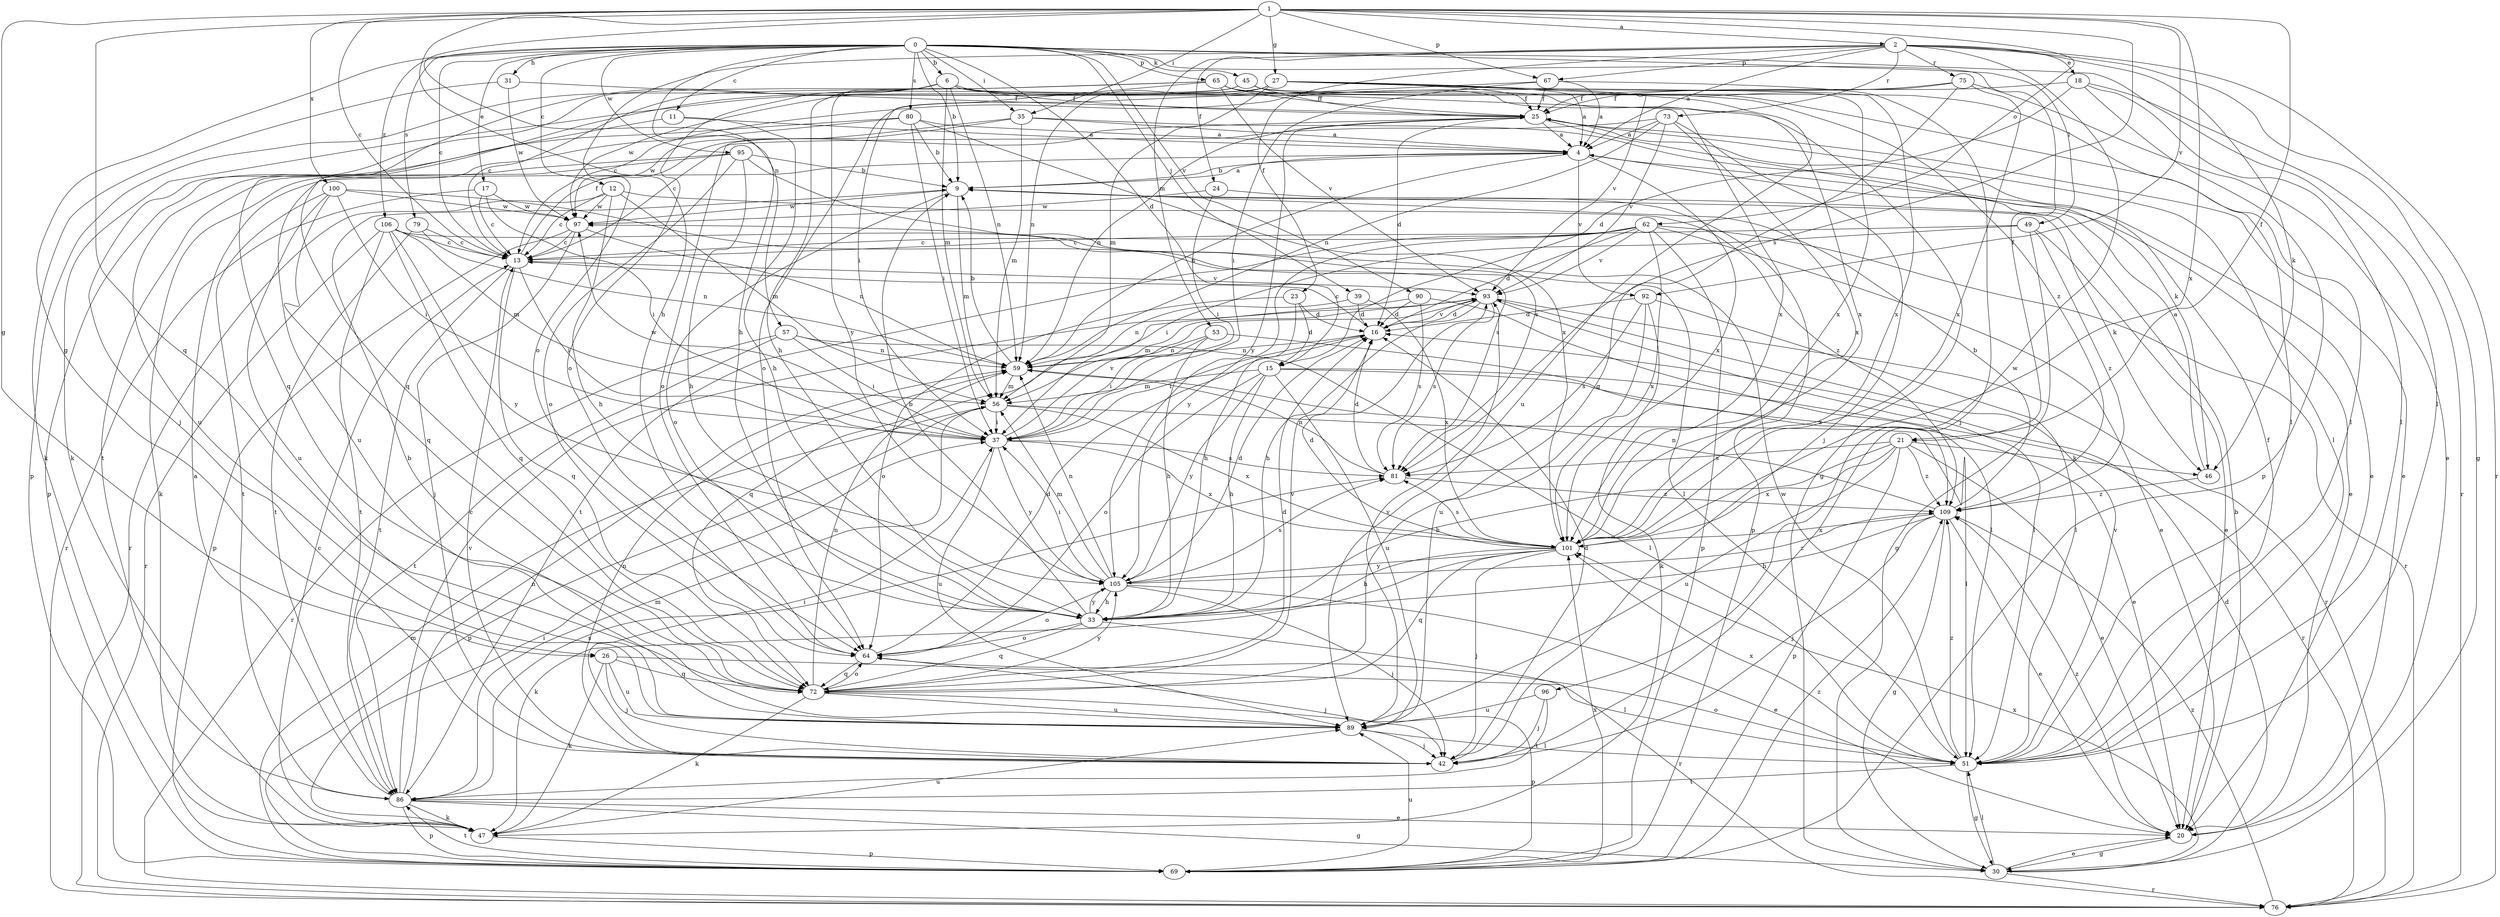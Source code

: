 strict digraph  {
0;
1;
2;
4;
6;
9;
11;
12;
13;
15;
16;
17;
18;
20;
21;
23;
24;
25;
26;
27;
30;
31;
33;
35;
37;
39;
42;
45;
46;
47;
49;
51;
53;
56;
57;
59;
62;
64;
65;
67;
69;
72;
73;
75;
76;
79;
80;
81;
86;
89;
90;
92;
93;
95;
96;
97;
100;
101;
105;
106;
109;
0 -> 6  [label=b];
0 -> 9  [label=b];
0 -> 11  [label=c];
0 -> 12  [label=c];
0 -> 13  [label=c];
0 -> 15  [label=d];
0 -> 17  [label=e];
0 -> 21  [label=f];
0 -> 26  [label=g];
0 -> 31  [label=h];
0 -> 33  [label=h];
0 -> 35  [label=i];
0 -> 39  [label=j];
0 -> 45  [label=k];
0 -> 49  [label=l];
0 -> 51  [label=l];
0 -> 65  [label=p];
0 -> 79  [label=s];
0 -> 80  [label=s];
0 -> 90  [label=v];
0 -> 95  [label=w];
0 -> 106  [label=z];
1 -> 2  [label=a];
1 -> 13  [label=c];
1 -> 21  [label=f];
1 -> 26  [label=g];
1 -> 27  [label=g];
1 -> 33  [label=h];
1 -> 35  [label=i];
1 -> 57  [label=n];
1 -> 62  [label=o];
1 -> 67  [label=p];
1 -> 72  [label=q];
1 -> 81  [label=s];
1 -> 92  [label=v];
1 -> 100  [label=x];
1 -> 101  [label=x];
2 -> 4  [label=a];
2 -> 18  [label=e];
2 -> 23  [label=f];
2 -> 24  [label=f];
2 -> 30  [label=g];
2 -> 46  [label=k];
2 -> 53  [label=m];
2 -> 64  [label=o];
2 -> 67  [label=p];
2 -> 73  [label=r];
2 -> 75  [label=r];
2 -> 76  [label=r];
2 -> 96  [label=w];
4 -> 9  [label=b];
4 -> 20  [label=e];
4 -> 59  [label=n];
4 -> 92  [label=v];
4 -> 101  [label=x];
6 -> 25  [label=f];
6 -> 30  [label=g];
6 -> 33  [label=h];
6 -> 56  [label=m];
6 -> 59  [label=n];
6 -> 69  [label=p];
6 -> 72  [label=q];
6 -> 101  [label=x];
6 -> 105  [label=y];
6 -> 109  [label=z];
9 -> 4  [label=a];
9 -> 46  [label=k];
9 -> 56  [label=m];
9 -> 64  [label=o];
9 -> 97  [label=w];
11 -> 4  [label=a];
11 -> 33  [label=h];
11 -> 89  [label=u];
12 -> 13  [label=c];
12 -> 33  [label=h];
12 -> 56  [label=m];
12 -> 76  [label=r];
12 -> 97  [label=w];
12 -> 109  [label=z];
13 -> 25  [label=f];
13 -> 37  [label=i];
13 -> 72  [label=q];
13 -> 86  [label=t];
13 -> 93  [label=v];
15 -> 20  [label=e];
15 -> 33  [label=h];
15 -> 56  [label=m];
15 -> 64  [label=o];
15 -> 76  [label=r];
15 -> 89  [label=u];
15 -> 105  [label=y];
16 -> 13  [label=c];
16 -> 37  [label=i];
16 -> 59  [label=n];
16 -> 93  [label=v];
17 -> 13  [label=c];
17 -> 37  [label=i];
17 -> 76  [label=r];
17 -> 97  [label=w];
18 -> 15  [label=d];
18 -> 25  [label=f];
18 -> 51  [label=l];
18 -> 69  [label=p];
18 -> 76  [label=r];
20 -> 9  [label=b];
20 -> 30  [label=g];
20 -> 109  [label=z];
21 -> 20  [label=e];
21 -> 33  [label=h];
21 -> 46  [label=k];
21 -> 69  [label=p];
21 -> 81  [label=s];
21 -> 89  [label=u];
21 -> 101  [label=x];
21 -> 109  [label=z];
23 -> 15  [label=d];
23 -> 16  [label=d];
23 -> 33  [label=h];
23 -> 64  [label=o];
24 -> 37  [label=i];
24 -> 69  [label=p];
24 -> 97  [label=w];
25 -> 4  [label=a];
25 -> 16  [label=d];
25 -> 20  [label=e];
25 -> 46  [label=k];
25 -> 51  [label=l];
25 -> 59  [label=n];
25 -> 105  [label=y];
26 -> 42  [label=j];
26 -> 47  [label=k];
26 -> 51  [label=l];
26 -> 72  [label=q];
26 -> 89  [label=u];
27 -> 4  [label=a];
27 -> 25  [label=f];
27 -> 47  [label=k];
27 -> 56  [label=m];
27 -> 59  [label=n];
27 -> 89  [label=u];
27 -> 93  [label=v];
27 -> 97  [label=w];
27 -> 101  [label=x];
30 -> 16  [label=d];
30 -> 20  [label=e];
30 -> 51  [label=l];
30 -> 76  [label=r];
30 -> 101  [label=x];
31 -> 25  [label=f];
31 -> 47  [label=k];
31 -> 97  [label=w];
33 -> 9  [label=b];
33 -> 64  [label=o];
33 -> 72  [label=q];
33 -> 76  [label=r];
33 -> 105  [label=y];
35 -> 4  [label=a];
35 -> 20  [label=e];
35 -> 56  [label=m];
35 -> 64  [label=o];
35 -> 97  [label=w];
37 -> 81  [label=s];
37 -> 89  [label=u];
37 -> 93  [label=v];
37 -> 97  [label=w];
37 -> 101  [label=x];
37 -> 105  [label=y];
39 -> 16  [label=d];
39 -> 59  [label=n];
39 -> 101  [label=x];
42 -> 13  [label=c];
42 -> 16  [label=d];
42 -> 37  [label=i];
42 -> 59  [label=n];
45 -> 25  [label=f];
45 -> 51  [label=l];
45 -> 64  [label=o];
45 -> 72  [label=q];
45 -> 101  [label=x];
46 -> 4  [label=a];
46 -> 109  [label=z];
47 -> 13  [label=c];
47 -> 37  [label=i];
47 -> 69  [label=p];
47 -> 89  [label=u];
49 -> 13  [label=c];
49 -> 20  [label=e];
49 -> 30  [label=g];
49 -> 37  [label=i];
49 -> 109  [label=z];
51 -> 25  [label=f];
51 -> 30  [label=g];
51 -> 64  [label=o];
51 -> 86  [label=t];
51 -> 93  [label=v];
51 -> 97  [label=w];
51 -> 101  [label=x];
51 -> 109  [label=z];
53 -> 33  [label=h];
53 -> 37  [label=i];
53 -> 59  [label=n];
53 -> 109  [label=z];
56 -> 37  [label=i];
56 -> 51  [label=l];
56 -> 69  [label=p];
56 -> 101  [label=x];
57 -> 37  [label=i];
57 -> 51  [label=l];
57 -> 59  [label=n];
57 -> 76  [label=r];
57 -> 86  [label=t];
59 -> 9  [label=b];
59 -> 56  [label=m];
62 -> 13  [label=c];
62 -> 16  [label=d];
62 -> 20  [label=e];
62 -> 69  [label=p];
62 -> 76  [label=r];
62 -> 86  [label=t];
62 -> 93  [label=v];
62 -> 101  [label=x];
62 -> 105  [label=y];
64 -> 16  [label=d];
64 -> 42  [label=j];
64 -> 72  [label=q];
65 -> 13  [label=c];
65 -> 25  [label=f];
65 -> 37  [label=i];
65 -> 42  [label=j];
65 -> 51  [label=l];
65 -> 93  [label=v];
65 -> 101  [label=x];
67 -> 4  [label=a];
67 -> 25  [label=f];
67 -> 37  [label=i];
67 -> 42  [label=j];
67 -> 64  [label=o];
69 -> 56  [label=m];
69 -> 86  [label=t];
69 -> 89  [label=u];
69 -> 101  [label=x];
69 -> 109  [label=z];
72 -> 16  [label=d];
72 -> 47  [label=k];
72 -> 59  [label=n];
72 -> 64  [label=o];
72 -> 69  [label=p];
72 -> 89  [label=u];
72 -> 93  [label=v];
72 -> 105  [label=y];
73 -> 4  [label=a];
73 -> 13  [label=c];
73 -> 42  [label=j];
73 -> 59  [label=n];
73 -> 93  [label=v];
73 -> 101  [label=x];
75 -> 13  [label=c];
75 -> 20  [label=e];
75 -> 25  [label=f];
75 -> 72  [label=q];
75 -> 101  [label=x];
76 -> 109  [label=z];
79 -> 13  [label=c];
79 -> 59  [label=n];
79 -> 86  [label=t];
80 -> 4  [label=a];
80 -> 9  [label=b];
80 -> 37  [label=i];
80 -> 69  [label=p];
80 -> 86  [label=t];
80 -> 101  [label=x];
81 -> 16  [label=d];
81 -> 59  [label=n];
81 -> 109  [label=z];
86 -> 4  [label=a];
86 -> 20  [label=e];
86 -> 30  [label=g];
86 -> 47  [label=k];
86 -> 56  [label=m];
86 -> 59  [label=n];
86 -> 69  [label=p];
86 -> 81  [label=s];
86 -> 93  [label=v];
89 -> 9  [label=b];
89 -> 42  [label=j];
89 -> 51  [label=l];
89 -> 93  [label=v];
90 -> 16  [label=d];
90 -> 51  [label=l];
90 -> 72  [label=q];
90 -> 81  [label=s];
92 -> 16  [label=d];
92 -> 47  [label=k];
92 -> 51  [label=l];
92 -> 81  [label=s];
92 -> 89  [label=u];
93 -> 16  [label=d];
93 -> 33  [label=h];
93 -> 51  [label=l];
93 -> 56  [label=m];
93 -> 76  [label=r];
93 -> 81  [label=s];
95 -> 9  [label=b];
95 -> 33  [label=h];
95 -> 47  [label=k];
95 -> 64  [label=o];
95 -> 81  [label=s];
95 -> 89  [label=u];
96 -> 42  [label=j];
96 -> 86  [label=t];
96 -> 89  [label=u];
97 -> 13  [label=c];
97 -> 42  [label=j];
97 -> 59  [label=n];
97 -> 69  [label=p];
100 -> 37  [label=i];
100 -> 72  [label=q];
100 -> 81  [label=s];
100 -> 86  [label=t];
100 -> 89  [label=u];
100 -> 97  [label=w];
101 -> 16  [label=d];
101 -> 33  [label=h];
101 -> 42  [label=j];
101 -> 47  [label=k];
101 -> 72  [label=q];
101 -> 81  [label=s];
101 -> 105  [label=y];
105 -> 16  [label=d];
105 -> 20  [label=e];
105 -> 33  [label=h];
105 -> 37  [label=i];
105 -> 42  [label=j];
105 -> 56  [label=m];
105 -> 59  [label=n];
105 -> 64  [label=o];
105 -> 81  [label=s];
105 -> 109  [label=z];
106 -> 13  [label=c];
106 -> 51  [label=l];
106 -> 56  [label=m];
106 -> 72  [label=q];
106 -> 76  [label=r];
106 -> 86  [label=t];
106 -> 105  [label=y];
109 -> 9  [label=b];
109 -> 20  [label=e];
109 -> 30  [label=g];
109 -> 33  [label=h];
109 -> 42  [label=j];
109 -> 59  [label=n];
109 -> 101  [label=x];
}

